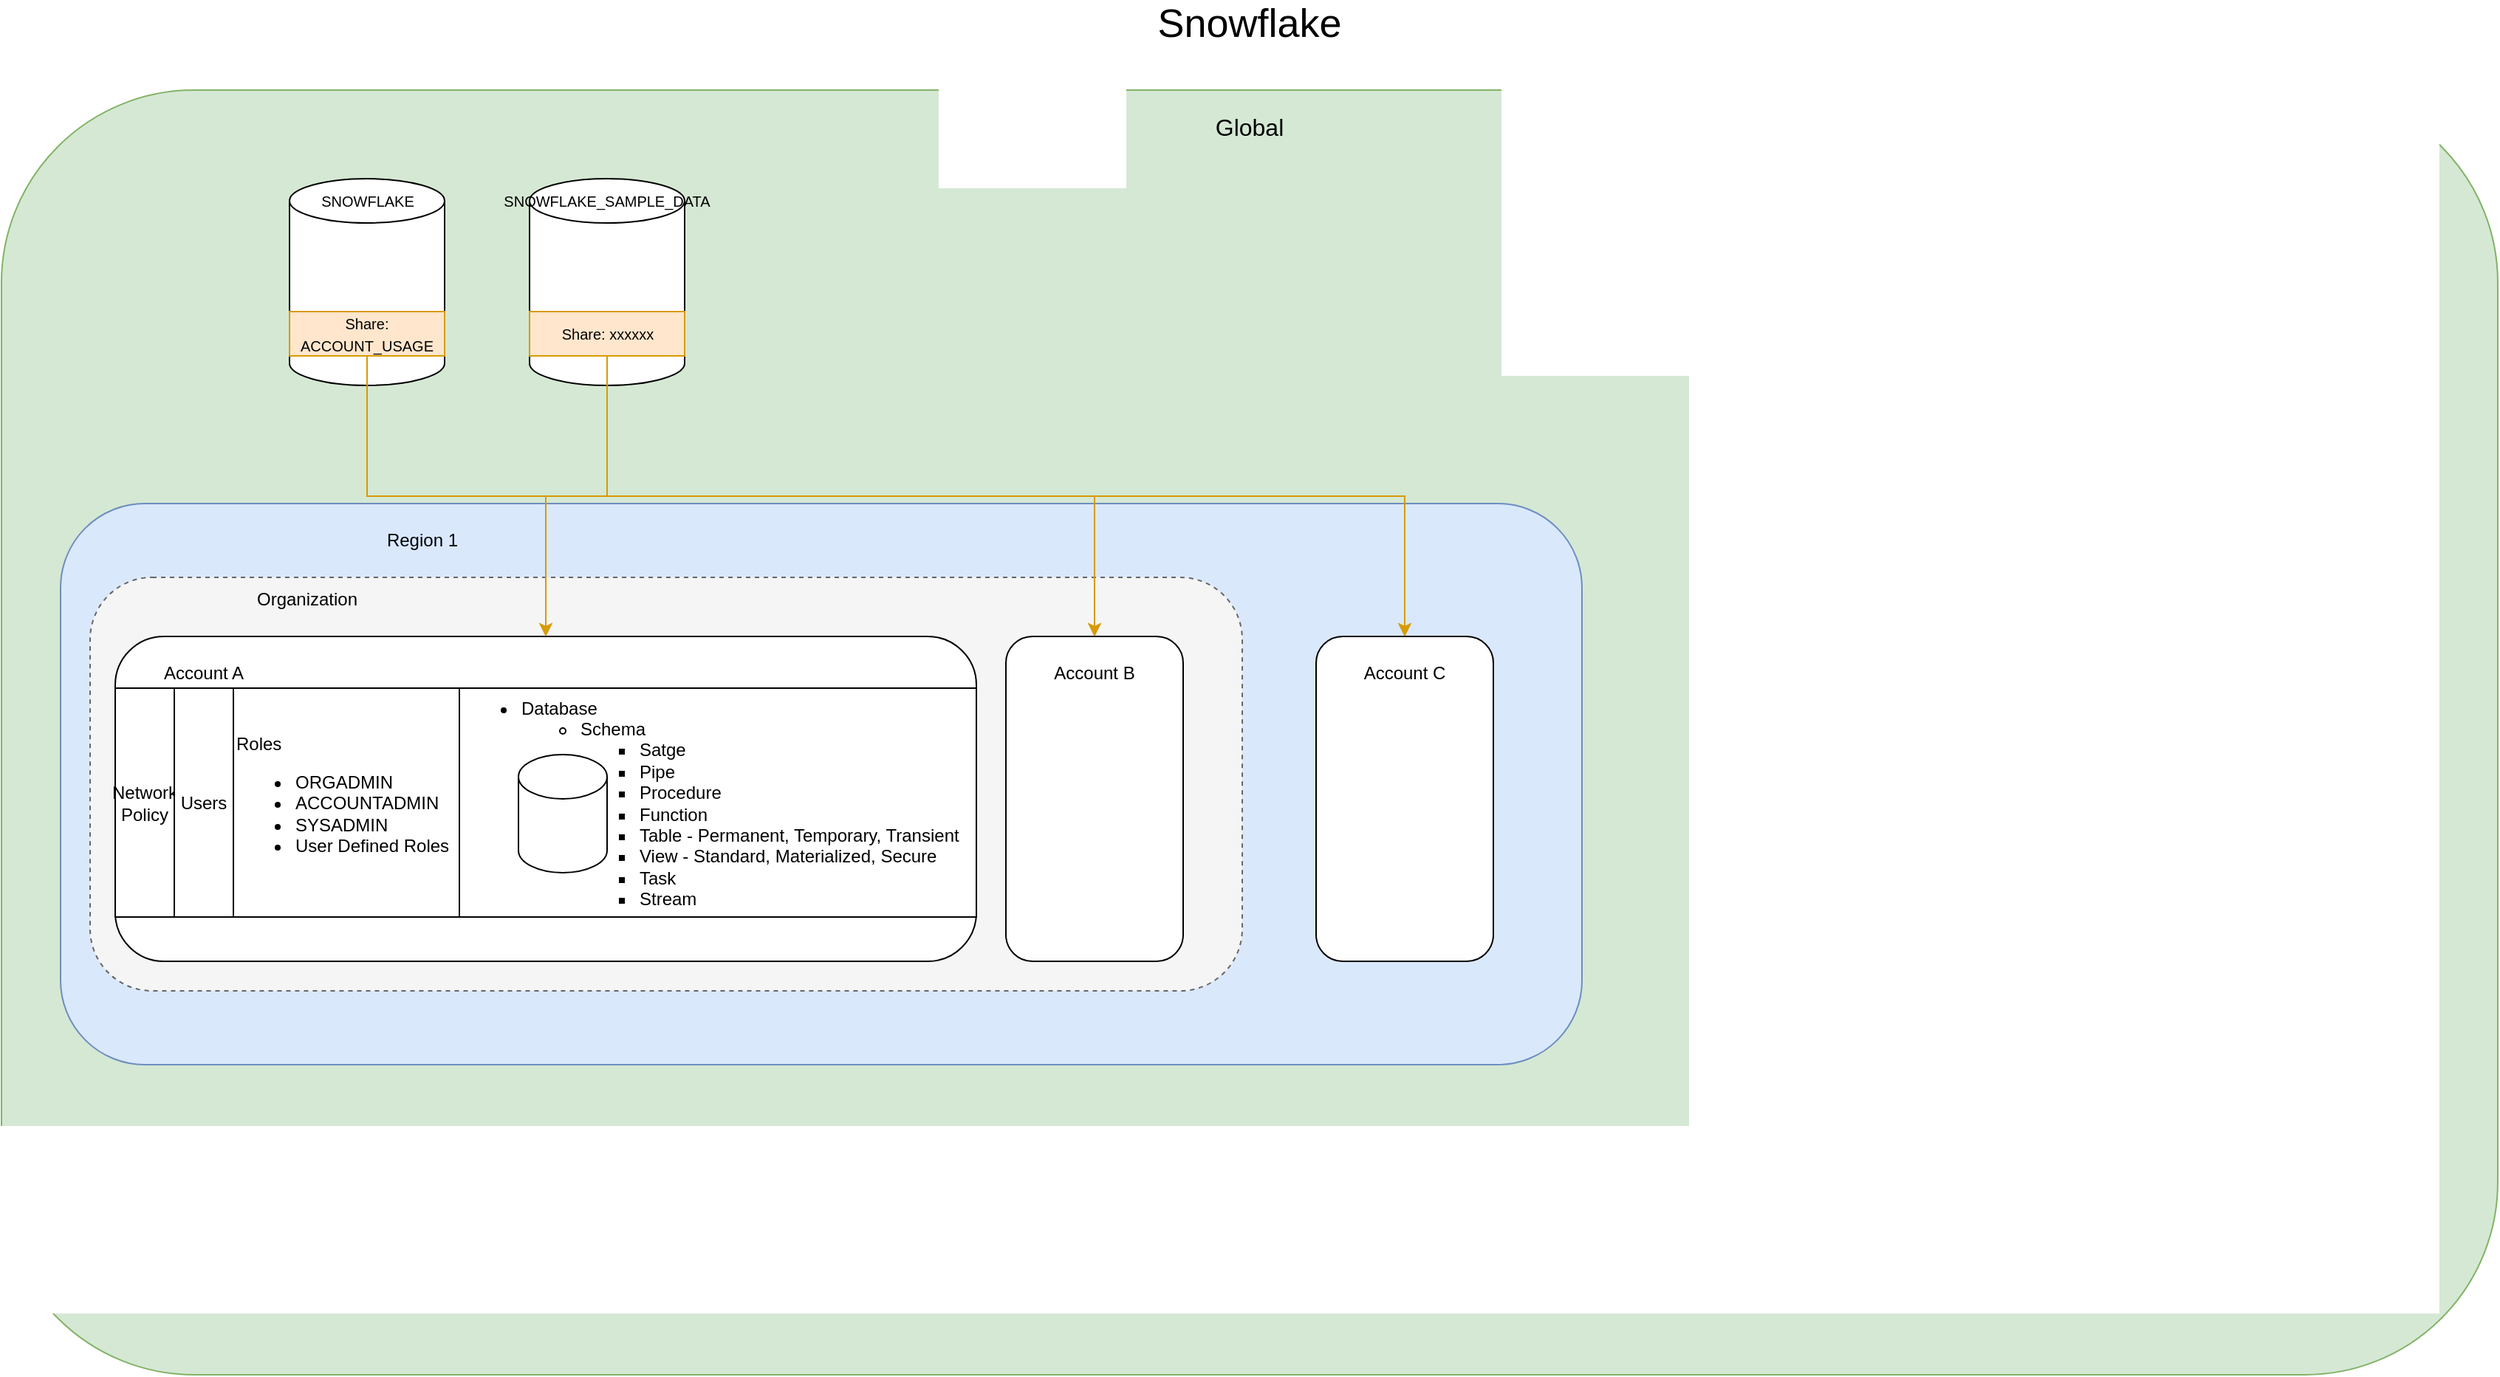 <mxfile version="26.0.16">
  <diagram name="Page-1" id="uUJfRnPBLe-ES9fdIuTZ">
    <mxGraphModel dx="1313" dy="816" grid="1" gridSize="10" guides="1" tooltips="1" connect="1" arrows="1" fold="1" page="1" pageScale="1" pageWidth="850" pageHeight="1100" math="0" shadow="0">
      <root>
        <mxCell id="0" />
        <mxCell id="1" parent="0" />
        <mxCell id="wnIcTTCYhgNDyS9fsN6n-1" value="" style="rounded=1;whiteSpace=wrap;html=1;fillColor=#d5e8d4;strokeColor=#82b366;" parent="1" vertex="1">
          <mxGeometry x="70" y="180" width="1690" height="870" as="geometry" />
        </mxCell>
        <mxCell id="ibwjnVHDDmAVO01zUoGi-12" value="" style="rounded=1;whiteSpace=wrap;html=1;fillColor=#dae8fc;strokeColor=#6c8ebf;" parent="1" vertex="1">
          <mxGeometry x="110" y="460" width="1030" height="380" as="geometry" />
        </mxCell>
        <mxCell id="ibwjnVHDDmAVO01zUoGi-47" value="" style="rounded=1;whiteSpace=wrap;html=1;fillColor=#f5f5f5;fontColor=#333333;strokeColor=#666666;dashed=1;" parent="1" vertex="1">
          <mxGeometry x="130" y="510" width="780" height="280" as="geometry" />
        </mxCell>
        <mxCell id="ibwjnVHDDmAVO01zUoGi-14" value="" style="rounded=1;whiteSpace=wrap;html=1;" parent="1" vertex="1">
          <mxGeometry x="147" y="550" width="583" height="220" as="geometry" />
        </mxCell>
        <mxCell id="Q2Sbg7GG4PVf0c6vtc3o-9" value="&lt;ul&gt;&lt;li&gt;Database&lt;/li&gt;&lt;ul&gt;&lt;li&gt;Schema&lt;/li&gt;&lt;ul&gt;&lt;li&gt;Satge&amp;nbsp;&lt;/li&gt;&lt;li&gt;Pipe&lt;/li&gt;&lt;li&gt;Procedure&lt;/li&gt;&lt;li&gt;Function&lt;/li&gt;&lt;li&gt;Table - Permanent, Temporary, Transient&lt;/li&gt;&lt;li&gt;View - Standard, Materialized, Secure&lt;/li&gt;&lt;li&gt;Task&lt;/li&gt;&lt;li&gt;Stream&lt;/li&gt;&lt;/ul&gt;&lt;/ul&gt;&lt;/ul&gt;" style="rounded=0;whiteSpace=wrap;html=1;align=left;" vertex="1" parent="1">
          <mxGeometry x="380" y="585" width="350" height="155" as="geometry" />
        </mxCell>
        <mxCell id="ibwjnVHDDmAVO01zUoGi-5" value="&lt;font style=&quot;font-size: 16px;&quot;&gt;Global&lt;/font&gt;" style="text;html=1;align=center;verticalAlign=middle;whiteSpace=wrap;rounded=0;fillColor=#d5e8d4;strokeColor=none;" parent="1" vertex="1">
          <mxGeometry x="885" y="190" width="60" height="30" as="geometry" />
        </mxCell>
        <mxCell id="ibwjnVHDDmAVO01zUoGi-20" value="" style="shape=cylinder3;whiteSpace=wrap;html=1;boundedLbl=1;backgroundOutline=1;size=15;align=center;" parent="1" vertex="1">
          <mxGeometry x="265" y="240" width="105" height="140" as="geometry" />
        </mxCell>
        <mxCell id="ibwjnVHDDmAVO01zUoGi-29" value="&lt;font style=&quot;font-size: 10px;&quot;&gt;Share: ACCOUNT_USAGE&lt;/font&gt;" style="text;html=1;align=center;verticalAlign=middle;whiteSpace=wrap;rounded=0;strokeColor=#d79b00;fillColor=#ffe6cc;" parent="1" vertex="1">
          <mxGeometry x="265" y="330" width="105" height="30" as="geometry" />
        </mxCell>
        <mxCell id="ibwjnVHDDmAVO01zUoGi-31" value="&lt;font style=&quot;font-size: 10px;&quot;&gt;SNOWFLAKE&lt;/font&gt;" style="text;html=1;align=center;verticalAlign=middle;whiteSpace=wrap;rounded=0;" parent="1" vertex="1">
          <mxGeometry x="287.5" y="240" width="60" height="30" as="geometry" />
        </mxCell>
        <mxCell id="ibwjnVHDDmAVO01zUoGi-37" value="" style="shape=cylinder3;whiteSpace=wrap;html=1;boundedLbl=1;backgroundOutline=1;size=15;align=center;" parent="1" vertex="1">
          <mxGeometry x="427.5" y="240" width="105" height="140" as="geometry" />
        </mxCell>
        <mxCell id="ibwjnVHDDmAVO01zUoGi-32" value="&lt;font style=&quot;font-size: 10px;&quot;&gt;SNOWFLAKE_SAMPLE_DATA&lt;/font&gt;" style="text;html=1;align=center;verticalAlign=middle;whiteSpace=wrap;rounded=0;" parent="1" vertex="1">
          <mxGeometry x="450" y="240" width="60" height="30" as="geometry" />
        </mxCell>
        <mxCell id="ibwjnVHDDmAVO01zUoGi-35" value="&lt;font style=&quot;font-size: 10px;&quot;&gt;Share: xxxxxx&lt;/font&gt;" style="text;html=1;align=center;verticalAlign=middle;whiteSpace=wrap;rounded=0;strokeColor=#d79b00;fillColor=#ffe6cc;" parent="1" vertex="1">
          <mxGeometry x="427.5" y="330" width="105" height="30" as="geometry" />
        </mxCell>
        <mxCell id="ibwjnVHDDmAVO01zUoGi-17" value="Organization" style="text;html=1;align=center;verticalAlign=middle;whiteSpace=wrap;rounded=0;" parent="1" vertex="1">
          <mxGeometry x="247" y="510" width="60" height="30" as="geometry" />
        </mxCell>
        <mxCell id="ibwjnVHDDmAVO01zUoGi-13" value="Region 1" style="text;html=1;align=center;verticalAlign=middle;whiteSpace=wrap;rounded=0;fillColor=#dae8fc;strokeColor=none;" parent="1" vertex="1">
          <mxGeometry x="325" y="470" width="60" height="30" as="geometry" />
        </mxCell>
        <mxCell id="ibwjnVHDDmAVO01zUoGi-39" style="edgeStyle=orthogonalEdgeStyle;rounded=0;orthogonalLoop=1;jettySize=auto;html=1;exitX=0.5;exitY=1;exitDx=0;exitDy=0;entryX=0.5;entryY=0;entryDx=0;entryDy=0;fillColor=#ffe6cc;strokeColor=#d79b00;" parent="1" source="ibwjnVHDDmAVO01zUoGi-29" target="ibwjnVHDDmAVO01zUoGi-14" edge="1">
          <mxGeometry relative="1" as="geometry" />
        </mxCell>
        <mxCell id="ibwjnVHDDmAVO01zUoGi-40" style="edgeStyle=orthogonalEdgeStyle;rounded=0;orthogonalLoop=1;jettySize=auto;html=1;exitX=0.5;exitY=1;exitDx=0;exitDy=0;entryX=0.5;entryY=0;entryDx=0;entryDy=0;fillColor=#ffe6cc;strokeColor=#d79b00;" parent="1" source="ibwjnVHDDmAVO01zUoGi-29" target="ibwjnVHDDmAVO01zUoGi-15" edge="1">
          <mxGeometry relative="1" as="geometry" />
        </mxCell>
        <mxCell id="ibwjnVHDDmAVO01zUoGi-41" style="edgeStyle=orthogonalEdgeStyle;rounded=0;orthogonalLoop=1;jettySize=auto;html=1;exitX=0.5;exitY=1;exitDx=0;exitDy=0;entryX=0.5;entryY=0;entryDx=0;entryDy=0;fillColor=#ffe6cc;strokeColor=#d79b00;" parent="1" source="ibwjnVHDDmAVO01zUoGi-29" target="ibwjnVHDDmAVO01zUoGi-16" edge="1">
          <mxGeometry relative="1" as="geometry" />
        </mxCell>
        <mxCell id="ibwjnVHDDmAVO01zUoGi-42" style="edgeStyle=orthogonalEdgeStyle;rounded=0;orthogonalLoop=1;jettySize=auto;html=1;exitX=0.5;exitY=1;exitDx=0;exitDy=0;entryX=0.5;entryY=0;entryDx=0;entryDy=0;fillColor=#ffe6cc;strokeColor=#d79b00;" parent="1" source="ibwjnVHDDmAVO01zUoGi-35" target="ibwjnVHDDmAVO01zUoGi-14" edge="1">
          <mxGeometry relative="1" as="geometry">
            <mxPoint x="210" y="590" as="targetPoint" />
          </mxGeometry>
        </mxCell>
        <mxCell id="ibwjnVHDDmAVO01zUoGi-44" style="edgeStyle=orthogonalEdgeStyle;rounded=0;orthogonalLoop=1;jettySize=auto;html=1;exitX=0.5;exitY=1;exitDx=0;exitDy=0;entryX=0.5;entryY=0;entryDx=0;entryDy=0;fillColor=#ffe6cc;strokeColor=#d79b00;" parent="1" source="ibwjnVHDDmAVO01zUoGi-35" target="ibwjnVHDDmAVO01zUoGi-15" edge="1">
          <mxGeometry relative="1" as="geometry" />
        </mxCell>
        <mxCell id="ibwjnVHDDmAVO01zUoGi-45" style="edgeStyle=orthogonalEdgeStyle;rounded=0;orthogonalLoop=1;jettySize=auto;html=1;exitX=0.5;exitY=1;exitDx=0;exitDy=0;entryX=0.5;entryY=0;entryDx=0;entryDy=0;fillColor=#ffe6cc;strokeColor=#d79b00;" parent="1" source="ibwjnVHDDmAVO01zUoGi-35" target="ibwjnVHDDmAVO01zUoGi-16" edge="1">
          <mxGeometry relative="1" as="geometry" />
        </mxCell>
        <mxCell id="ibwjnVHDDmAVO01zUoGi-48" value="Account A" style="text;html=1;align=center;verticalAlign=middle;whiteSpace=wrap;rounded=0;" parent="1" vertex="1">
          <mxGeometry x="177" y="560" width="60" height="30" as="geometry" />
        </mxCell>
        <mxCell id="Q2Sbg7GG4PVf0c6vtc3o-1" value="" style="group" vertex="1" connectable="0" parent="1">
          <mxGeometry x="960" y="550" width="120" height="220" as="geometry" />
        </mxCell>
        <mxCell id="ibwjnVHDDmAVO01zUoGi-16" value="" style="rounded=1;whiteSpace=wrap;html=1;" parent="Q2Sbg7GG4PVf0c6vtc3o-1" vertex="1">
          <mxGeometry width="120" height="220" as="geometry" />
        </mxCell>
        <mxCell id="ibwjnVHDDmAVO01zUoGi-19" value="Account C" style="text;html=1;align=center;verticalAlign=middle;whiteSpace=wrap;rounded=0;" parent="Q2Sbg7GG4PVf0c6vtc3o-1" vertex="1">
          <mxGeometry x="30" y="10" width="60" height="30" as="geometry" />
        </mxCell>
        <mxCell id="Q2Sbg7GG4PVf0c6vtc3o-2" value="" style="group" vertex="1" connectable="0" parent="1">
          <mxGeometry x="750" y="550" width="120" height="220" as="geometry" />
        </mxCell>
        <mxCell id="ibwjnVHDDmAVO01zUoGi-15" value="" style="rounded=1;whiteSpace=wrap;html=1;" parent="Q2Sbg7GG4PVf0c6vtc3o-2" vertex="1">
          <mxGeometry width="120" height="220" as="geometry" />
        </mxCell>
        <mxCell id="ibwjnVHDDmAVO01zUoGi-18" value="Account B" style="text;html=1;align=center;verticalAlign=middle;whiteSpace=wrap;rounded=0;" parent="Q2Sbg7GG4PVf0c6vtc3o-2" vertex="1">
          <mxGeometry x="30" y="10" width="60" height="30" as="geometry" />
        </mxCell>
        <mxCell id="Q2Sbg7GG4PVf0c6vtc3o-4" value="&lt;font style=&quot;font-size: 27px;&quot;&gt;Snowflake&lt;/font&gt;" style="text;html=1;align=center;verticalAlign=middle;whiteSpace=wrap;rounded=0;" vertex="1" parent="1">
          <mxGeometry x="810" y="120" width="210" height="30" as="geometry" />
        </mxCell>
        <mxCell id="Q2Sbg7GG4PVf0c6vtc3o-3" value="" style="shape=cylinder3;whiteSpace=wrap;html=1;boundedLbl=1;backgroundOutline=1;size=15;" vertex="1" parent="1">
          <mxGeometry x="420" y="630" width="60" height="80" as="geometry" />
        </mxCell>
        <mxCell id="Q2Sbg7GG4PVf0c6vtc3o-5" value="Network Policy" style="rounded=0;whiteSpace=wrap;html=1;" vertex="1" parent="1">
          <mxGeometry x="147" y="585" width="40" height="155" as="geometry" />
        </mxCell>
        <mxCell id="Q2Sbg7GG4PVf0c6vtc3o-6" value="Users" style="rounded=0;whiteSpace=wrap;html=1;" vertex="1" parent="1">
          <mxGeometry x="187" y="585" width="40" height="155" as="geometry" />
        </mxCell>
        <mxCell id="Q2Sbg7GG4PVf0c6vtc3o-7" value="Roles&lt;div&gt;&lt;ul&gt;&lt;li&gt;ORGADMIN&lt;/li&gt;&lt;li&gt;ACCOUNTADMIN&lt;/li&gt;&lt;li&gt;SYSADMIN&lt;/li&gt;&lt;li&gt;User Defined Roles&lt;/li&gt;&lt;/ul&gt;&lt;/div&gt;" style="rounded=0;whiteSpace=wrap;html=1;align=left;" vertex="1" parent="1">
          <mxGeometry x="227" y="585" width="153" height="155" as="geometry" />
        </mxCell>
      </root>
    </mxGraphModel>
  </diagram>
</mxfile>
